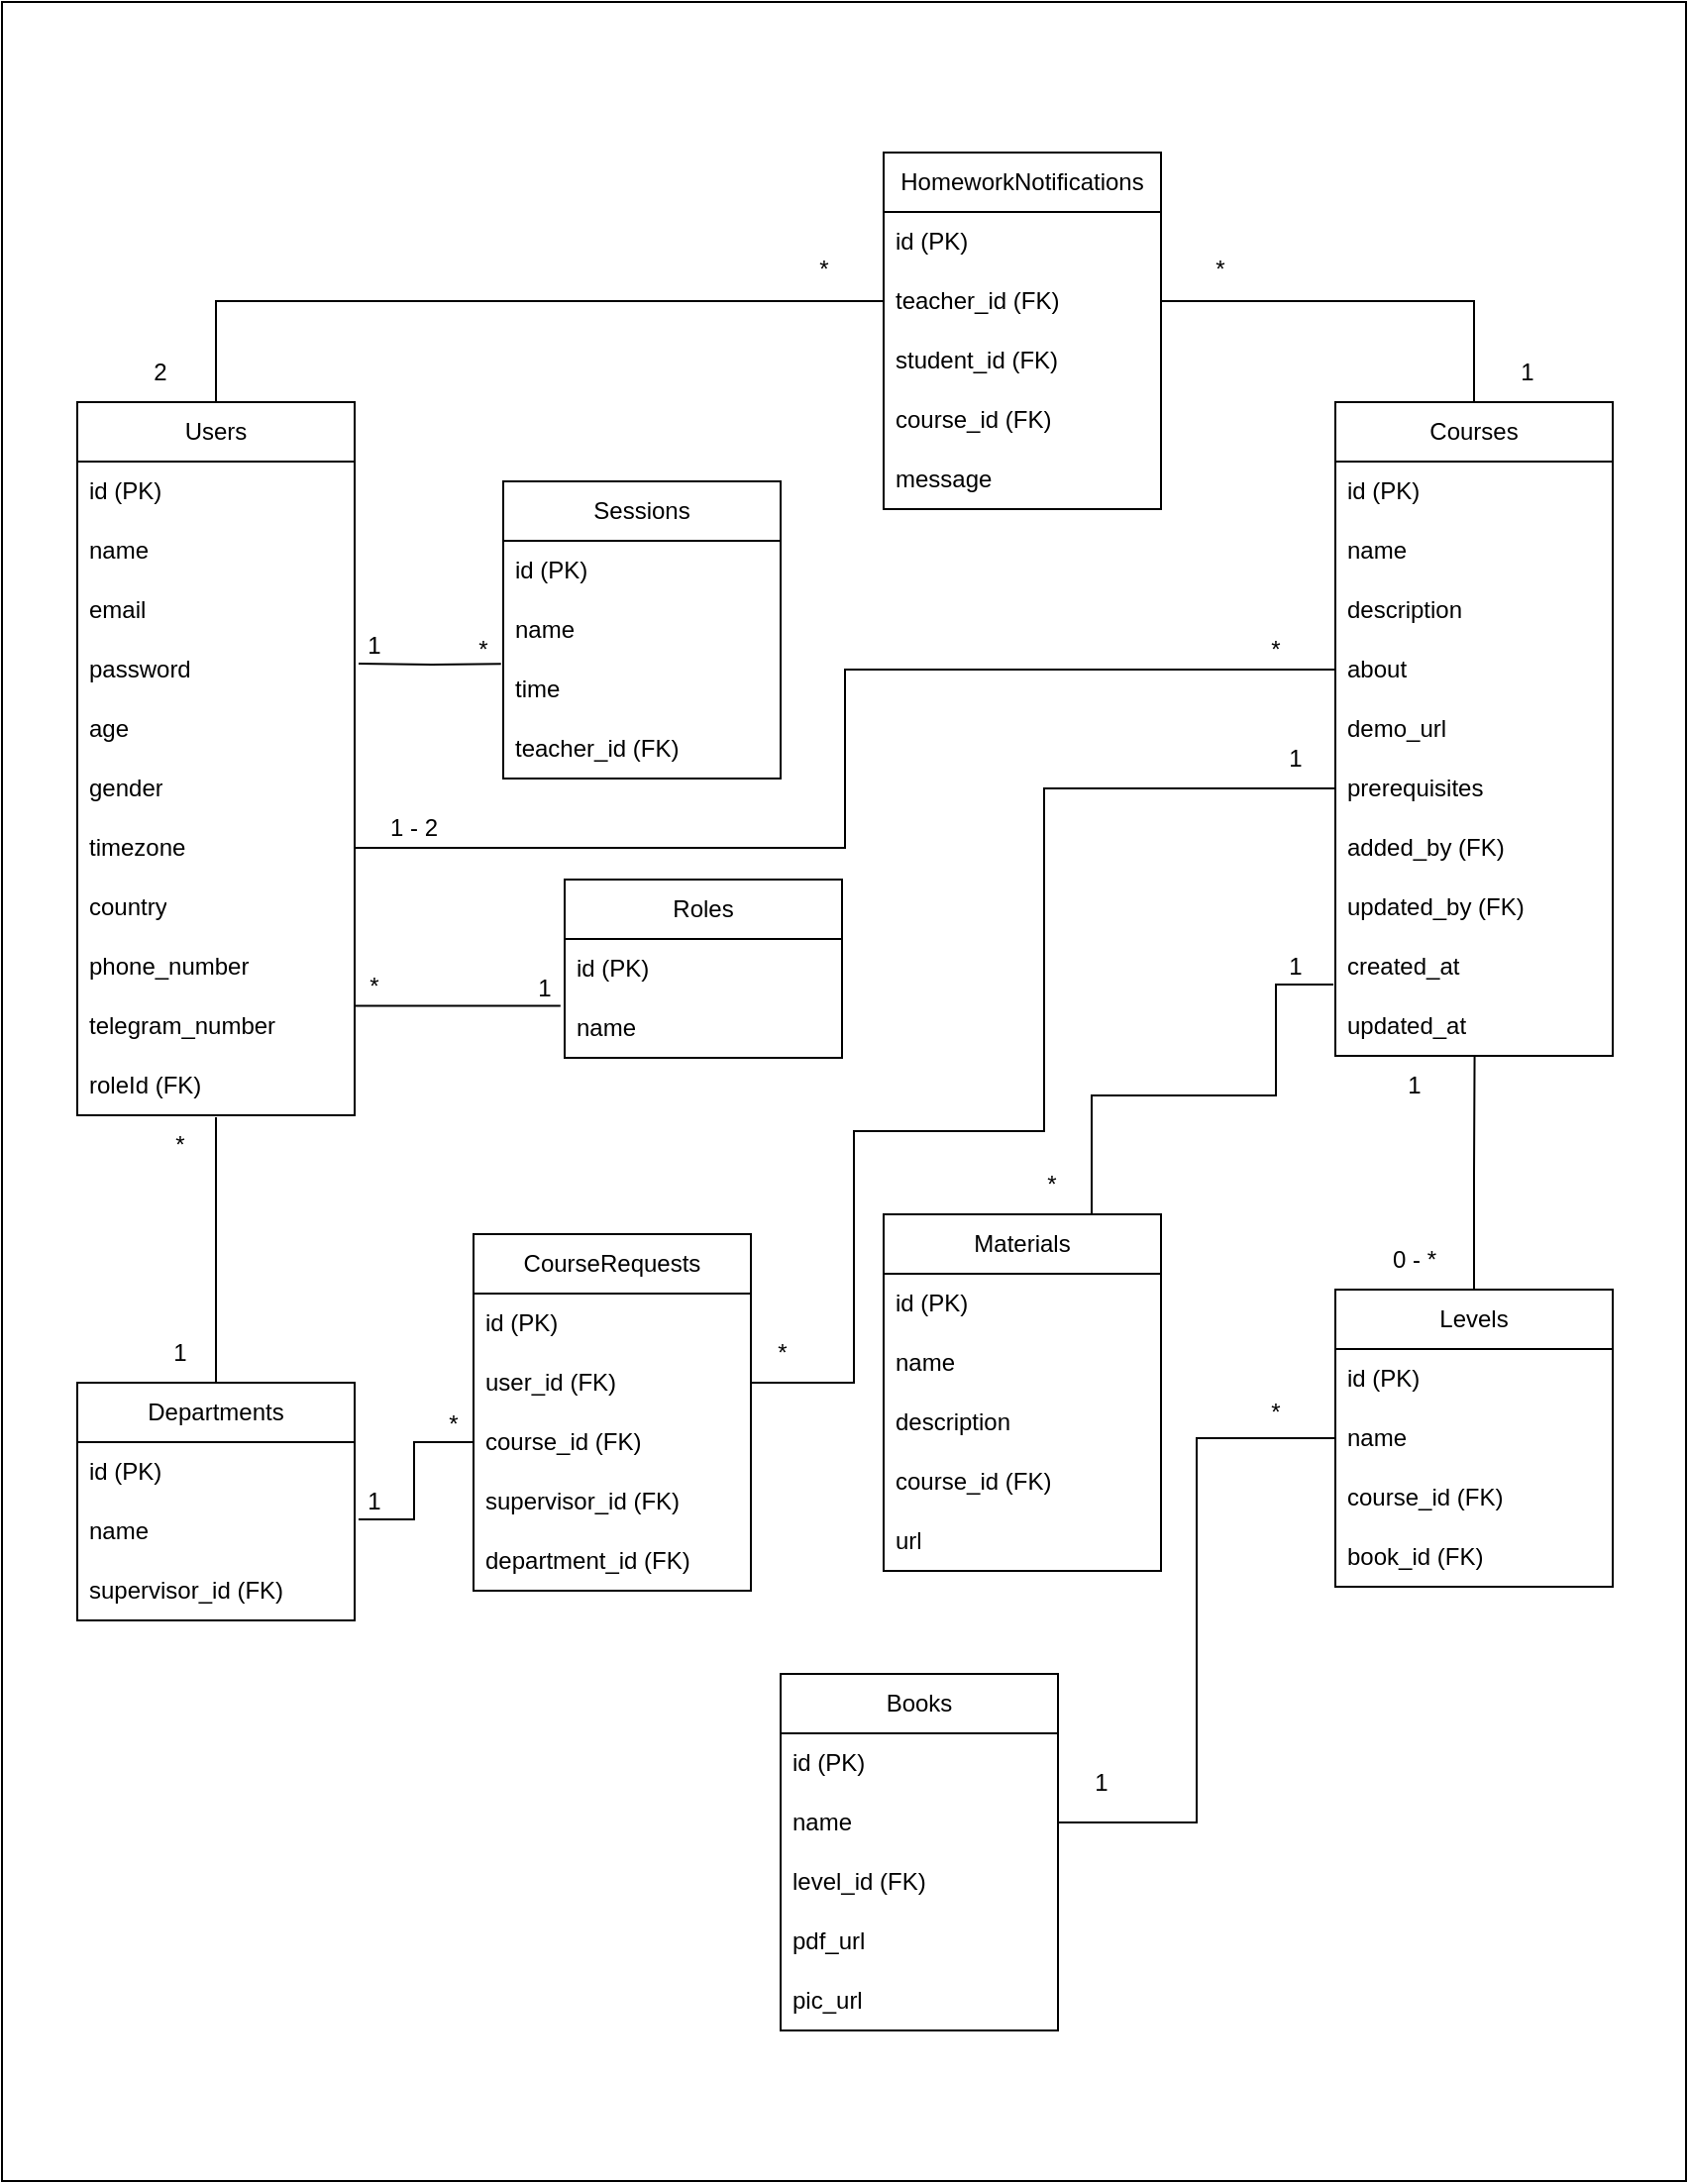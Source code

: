 <mxfile version="26.0.4" pages="2">
  <diagram name="Entities" id="wzpwzz7P80Bj0UPcbZgl">
    <mxGraphModel dx="3585" dy="2210" grid="1" gridSize="10" guides="1" tooltips="1" connect="1" arrows="1" fold="1" page="1" pageScale="1" pageWidth="850" pageHeight="1100" math="0" shadow="0">
      <root>
        <mxCell id="0" />
        <mxCell id="1" parent="0" />
        <mxCell id="wvBEThpT9S7OOWl2AiFi-2" value="" style="rounded=0;whiteSpace=wrap;html=1;movable=0;resizable=0;rotatable=0;deletable=0;editable=0;locked=1;connectable=0;" parent="1" vertex="1">
          <mxGeometry width="850" height="1100" as="geometry" />
        </mxCell>
        <mxCell id="-TYI5EpY2BJb9eIcL_Qs-51" style="edgeStyle=orthogonalEdgeStyle;rounded=0;orthogonalLoop=1;jettySize=auto;html=1;entryX=0;entryY=0.5;entryDx=0;entryDy=0;exitX=1;exitY=0.5;exitDx=0;exitDy=0;endArrow=none;endFill=0;" edge="1" parent="1" source="mnpdlEdS9YgkTHyXqgW0-10" target="-TYI5EpY2BJb9eIcL_Qs-17">
          <mxGeometry relative="1" as="geometry" />
        </mxCell>
        <mxCell id="mnpdlEdS9YgkTHyXqgW0-1" value="Users" style="swimlane;fontStyle=0;childLayout=stackLayout;horizontal=1;startSize=30;horizontalStack=0;resizeParent=1;resizeParentMax=0;resizeLast=0;collapsible=1;marginBottom=0;whiteSpace=wrap;html=1;" vertex="1" parent="1">
          <mxGeometry x="38" y="202" width="140" height="360" as="geometry">
            <mxRectangle x="30" y="40" width="70" height="30" as="alternateBounds" />
          </mxGeometry>
        </mxCell>
        <mxCell id="mnpdlEdS9YgkTHyXqgW0-2" value="id (PK)" style="text;strokeColor=none;fillColor=none;align=left;verticalAlign=middle;spacingLeft=4;spacingRight=4;overflow=hidden;points=[[0,0.5],[1,0.5]];portConstraint=eastwest;rotatable=0;whiteSpace=wrap;html=1;" vertex="1" parent="mnpdlEdS9YgkTHyXqgW0-1">
          <mxGeometry y="30" width="140" height="30" as="geometry" />
        </mxCell>
        <mxCell id="mnpdlEdS9YgkTHyXqgW0-3" value="name" style="text;strokeColor=none;fillColor=none;align=left;verticalAlign=middle;spacingLeft=4;spacingRight=4;overflow=hidden;points=[[0,0.5],[1,0.5]];portConstraint=eastwest;rotatable=0;whiteSpace=wrap;html=1;" vertex="1" parent="mnpdlEdS9YgkTHyXqgW0-1">
          <mxGeometry y="60" width="140" height="30" as="geometry" />
        </mxCell>
        <mxCell id="mnpdlEdS9YgkTHyXqgW0-6" value="email" style="text;strokeColor=none;fillColor=none;align=left;verticalAlign=middle;spacingLeft=4;spacingRight=4;overflow=hidden;points=[[0,0.5],[1,0.5]];portConstraint=eastwest;rotatable=0;whiteSpace=wrap;html=1;" vertex="1" parent="mnpdlEdS9YgkTHyXqgW0-1">
          <mxGeometry y="90" width="140" height="30" as="geometry" />
        </mxCell>
        <mxCell id="mnpdlEdS9YgkTHyXqgW0-4" value="password" style="text;strokeColor=none;fillColor=none;align=left;verticalAlign=middle;spacingLeft=4;spacingRight=4;overflow=hidden;points=[[0,0.5],[1,0.5]];portConstraint=eastwest;rotatable=0;whiteSpace=wrap;html=1;" vertex="1" parent="mnpdlEdS9YgkTHyXqgW0-1">
          <mxGeometry y="120" width="140" height="30" as="geometry" />
        </mxCell>
        <mxCell id="mnpdlEdS9YgkTHyXqgW0-7" value="age" style="text;strokeColor=none;fillColor=none;align=left;verticalAlign=middle;spacingLeft=4;spacingRight=4;overflow=hidden;points=[[0,0.5],[1,0.5]];portConstraint=eastwest;rotatable=0;whiteSpace=wrap;html=1;" vertex="1" parent="mnpdlEdS9YgkTHyXqgW0-1">
          <mxGeometry y="150" width="140" height="30" as="geometry" />
        </mxCell>
        <mxCell id="mnpdlEdS9YgkTHyXqgW0-8" value="gender" style="text;strokeColor=none;fillColor=none;align=left;verticalAlign=middle;spacingLeft=4;spacingRight=4;overflow=hidden;points=[[0,0.5],[1,0.5]];portConstraint=eastwest;rotatable=0;whiteSpace=wrap;html=1;" vertex="1" parent="mnpdlEdS9YgkTHyXqgW0-1">
          <mxGeometry y="180" width="140" height="30" as="geometry" />
        </mxCell>
        <mxCell id="mnpdlEdS9YgkTHyXqgW0-10" value="timezone" style="text;strokeColor=none;fillColor=none;align=left;verticalAlign=middle;spacingLeft=4;spacingRight=4;overflow=hidden;points=[[0,0.5],[1,0.5]];portConstraint=eastwest;rotatable=0;whiteSpace=wrap;html=1;" vertex="1" parent="mnpdlEdS9YgkTHyXqgW0-1">
          <mxGeometry y="210" width="140" height="30" as="geometry" />
        </mxCell>
        <mxCell id="mnpdlEdS9YgkTHyXqgW0-9" value="country" style="text;strokeColor=none;fillColor=none;align=left;verticalAlign=middle;spacingLeft=4;spacingRight=4;overflow=hidden;points=[[0,0.5],[1,0.5]];portConstraint=eastwest;rotatable=0;whiteSpace=wrap;html=1;" vertex="1" parent="mnpdlEdS9YgkTHyXqgW0-1">
          <mxGeometry y="240" width="140" height="30" as="geometry" />
        </mxCell>
        <mxCell id="mnpdlEdS9YgkTHyXqgW0-18" value="phone_number" style="text;strokeColor=none;fillColor=none;align=left;verticalAlign=middle;spacingLeft=4;spacingRight=4;overflow=hidden;points=[[0,0.5],[1,0.5]];portConstraint=eastwest;rotatable=0;whiteSpace=wrap;html=1;" vertex="1" parent="mnpdlEdS9YgkTHyXqgW0-1">
          <mxGeometry y="270" width="140" height="30" as="geometry" />
        </mxCell>
        <mxCell id="khxZPwTVjfgCLgpqMNT_-7" value="telegram_number" style="text;strokeColor=none;fillColor=none;align=left;verticalAlign=middle;spacingLeft=4;spacingRight=4;overflow=hidden;points=[[0,0.5],[1,0.5]];portConstraint=eastwest;rotatable=0;whiteSpace=wrap;html=1;" vertex="1" parent="mnpdlEdS9YgkTHyXqgW0-1">
          <mxGeometry y="300" width="140" height="30" as="geometry" />
        </mxCell>
        <mxCell id="mnpdlEdS9YgkTHyXqgW0-21" value="roleId (FK)" style="text;strokeColor=none;fillColor=none;align=left;verticalAlign=middle;spacingLeft=4;spacingRight=4;overflow=hidden;points=[[0,0.5],[1,0.5]];portConstraint=eastwest;rotatable=0;whiteSpace=wrap;html=1;" vertex="1" parent="mnpdlEdS9YgkTHyXqgW0-1">
          <mxGeometry y="330" width="140" height="30" as="geometry" />
        </mxCell>
        <mxCell id="mnpdlEdS9YgkTHyXqgW0-22" value="Roles" style="swimlane;fontStyle=0;childLayout=stackLayout;horizontal=1;startSize=30;horizontalStack=0;resizeParent=1;resizeParentMax=0;resizeLast=0;collapsible=1;marginBottom=0;whiteSpace=wrap;html=1;" vertex="1" parent="1">
          <mxGeometry x="284" y="443" width="140" height="90" as="geometry">
            <mxRectangle x="220" y="180" width="110" height="30" as="alternateBounds" />
          </mxGeometry>
        </mxCell>
        <mxCell id="mnpdlEdS9YgkTHyXqgW0-23" value="id (PK)" style="text;strokeColor=none;fillColor=none;align=left;verticalAlign=middle;spacingLeft=4;spacingRight=4;overflow=hidden;points=[[0,0.5],[1,0.5]];portConstraint=eastwest;rotatable=0;whiteSpace=wrap;html=1;" vertex="1" parent="mnpdlEdS9YgkTHyXqgW0-22">
          <mxGeometry y="30" width="140" height="30" as="geometry" />
        </mxCell>
        <mxCell id="mnpdlEdS9YgkTHyXqgW0-27" value="name" style="text;strokeColor=none;fillColor=none;align=left;verticalAlign=middle;spacingLeft=4;spacingRight=4;overflow=hidden;points=[[0,0.5],[1,0.5]];portConstraint=eastwest;rotatable=0;whiteSpace=wrap;html=1;" vertex="1" parent="mnpdlEdS9YgkTHyXqgW0-22">
          <mxGeometry y="60" width="140" height="30" as="geometry" />
        </mxCell>
        <mxCell id="mnpdlEdS9YgkTHyXqgW0-36" style="edgeStyle=orthogonalEdgeStyle;rounded=0;orthogonalLoop=1;jettySize=auto;html=1;entryX=-0.008;entryY=0.072;entryDx=0;entryDy=0;entryPerimeter=0;endArrow=none;endFill=0;" edge="1" parent="1" target="-TYI5EpY2BJb9eIcL_Qs-60">
          <mxGeometry relative="1" as="geometry">
            <mxPoint x="180" y="334" as="sourcePoint" />
            <mxPoint x="227.44" y="345.39" as="targetPoint" />
          </mxGeometry>
        </mxCell>
        <mxCell id="khxZPwTVjfgCLgpqMNT_-2" style="edgeStyle=orthogonalEdgeStyle;rounded=0;orthogonalLoop=1;jettySize=auto;html=1;entryX=-0.015;entryY=0.126;entryDx=0;entryDy=0;exitX=1;exitY=0.5;exitDx=0;exitDy=0;entryPerimeter=0;endArrow=none;endFill=0;" edge="1" parent="1" source="mnpdlEdS9YgkTHyXqgW0-21" target="mnpdlEdS9YgkTHyXqgW0-27">
          <mxGeometry relative="1" as="geometry">
            <mxPoint x="457.7" y="381.29" as="targetPoint" />
            <Array as="points">
              <mxPoint x="178" y="506" />
            </Array>
          </mxGeometry>
        </mxCell>
        <mxCell id="khxZPwTVjfgCLgpqMNT_-4" value="*" style="text;html=1;align=center;verticalAlign=middle;whiteSpace=wrap;rounded=0;" vertex="1" parent="1">
          <mxGeometry x="178" y="482" width="20" height="30" as="geometry" />
        </mxCell>
        <mxCell id="khxZPwTVjfgCLgpqMNT_-6" value="1" style="text;html=1;align=center;verticalAlign=middle;whiteSpace=wrap;rounded=0;" vertex="1" parent="1">
          <mxGeometry x="264" y="483" width="20" height="30" as="geometry" />
        </mxCell>
        <mxCell id="-TYI5EpY2BJb9eIcL_Qs-1" value="Books" style="swimlane;fontStyle=0;childLayout=stackLayout;horizontal=1;startSize=30;horizontalStack=0;resizeParent=1;resizeParentMax=0;resizeLast=0;collapsible=1;marginBottom=0;whiteSpace=wrap;html=1;" vertex="1" parent="1">
          <mxGeometry x="393" y="844" width="140" height="180" as="geometry">
            <mxRectangle x="30" y="40" width="70" height="30" as="alternateBounds" />
          </mxGeometry>
        </mxCell>
        <mxCell id="-TYI5EpY2BJb9eIcL_Qs-2" value="id (PK)" style="text;strokeColor=none;fillColor=none;align=left;verticalAlign=middle;spacingLeft=4;spacingRight=4;overflow=hidden;points=[[0,0.5],[1,0.5]];portConstraint=eastwest;rotatable=0;whiteSpace=wrap;html=1;" vertex="1" parent="-TYI5EpY2BJb9eIcL_Qs-1">
          <mxGeometry y="30" width="140" height="30" as="geometry" />
        </mxCell>
        <mxCell id="-TYI5EpY2BJb9eIcL_Qs-3" value="name" style="text;strokeColor=none;fillColor=none;align=left;verticalAlign=middle;spacingLeft=4;spacingRight=4;overflow=hidden;points=[[0,0.5],[1,0.5]];portConstraint=eastwest;rotatable=0;whiteSpace=wrap;html=1;" vertex="1" parent="-TYI5EpY2BJb9eIcL_Qs-1">
          <mxGeometry y="60" width="140" height="30" as="geometry" />
        </mxCell>
        <mxCell id="-TYI5EpY2BJb9eIcL_Qs-4" value="level_id (FK)" style="text;strokeColor=none;fillColor=none;align=left;verticalAlign=middle;spacingLeft=4;spacingRight=4;overflow=hidden;points=[[0,0.5],[1,0.5]];portConstraint=eastwest;rotatable=0;whiteSpace=wrap;html=1;" vertex="1" parent="-TYI5EpY2BJb9eIcL_Qs-1">
          <mxGeometry y="90" width="140" height="30" as="geometry" />
        </mxCell>
        <mxCell id="-TYI5EpY2BJb9eIcL_Qs-5" value="pdf_url" style="text;strokeColor=none;fillColor=none;align=left;verticalAlign=middle;spacingLeft=4;spacingRight=4;overflow=hidden;points=[[0,0.5],[1,0.5]];portConstraint=eastwest;rotatable=0;whiteSpace=wrap;html=1;" vertex="1" parent="-TYI5EpY2BJb9eIcL_Qs-1">
          <mxGeometry y="120" width="140" height="30" as="geometry" />
        </mxCell>
        <mxCell id="-TYI5EpY2BJb9eIcL_Qs-6" value="pic_url" style="text;strokeColor=none;fillColor=none;align=left;verticalAlign=middle;spacingLeft=4;spacingRight=4;overflow=hidden;points=[[0,0.5],[1,0.5]];portConstraint=eastwest;rotatable=0;whiteSpace=wrap;html=1;" vertex="1" parent="-TYI5EpY2BJb9eIcL_Qs-1">
          <mxGeometry y="150" width="140" height="30" as="geometry" />
        </mxCell>
        <mxCell id="-TYI5EpY2BJb9eIcL_Qs-13" value="Courses" style="swimlane;fontStyle=0;childLayout=stackLayout;horizontal=1;startSize=30;horizontalStack=0;resizeParent=1;resizeParentMax=0;resizeLast=0;collapsible=1;marginBottom=0;whiteSpace=wrap;html=1;" vertex="1" parent="1">
          <mxGeometry x="673" y="202" width="140" height="330" as="geometry">
            <mxRectangle x="30" y="40" width="70" height="30" as="alternateBounds" />
          </mxGeometry>
        </mxCell>
        <mxCell id="-TYI5EpY2BJb9eIcL_Qs-14" value="id (PK)" style="text;strokeColor=none;fillColor=none;align=left;verticalAlign=middle;spacingLeft=4;spacingRight=4;overflow=hidden;points=[[0,0.5],[1,0.5]];portConstraint=eastwest;rotatable=0;whiteSpace=wrap;html=1;" vertex="1" parent="-TYI5EpY2BJb9eIcL_Qs-13">
          <mxGeometry y="30" width="140" height="30" as="geometry" />
        </mxCell>
        <mxCell id="-TYI5EpY2BJb9eIcL_Qs-15" value="name" style="text;strokeColor=none;fillColor=none;align=left;verticalAlign=middle;spacingLeft=4;spacingRight=4;overflow=hidden;points=[[0,0.5],[1,0.5]];portConstraint=eastwest;rotatable=0;whiteSpace=wrap;html=1;" vertex="1" parent="-TYI5EpY2BJb9eIcL_Qs-13">
          <mxGeometry y="60" width="140" height="30" as="geometry" />
        </mxCell>
        <mxCell id="-TYI5EpY2BJb9eIcL_Qs-16" value="description" style="text;strokeColor=none;fillColor=none;align=left;verticalAlign=middle;spacingLeft=4;spacingRight=4;overflow=hidden;points=[[0,0.5],[1,0.5]];portConstraint=eastwest;rotatable=0;whiteSpace=wrap;html=1;" vertex="1" parent="-TYI5EpY2BJb9eIcL_Qs-13">
          <mxGeometry y="90" width="140" height="30" as="geometry" />
        </mxCell>
        <mxCell id="-TYI5EpY2BJb9eIcL_Qs-17" value="about" style="text;strokeColor=none;fillColor=none;align=left;verticalAlign=middle;spacingLeft=4;spacingRight=4;overflow=hidden;points=[[0,0.5],[1,0.5]];portConstraint=eastwest;rotatable=0;whiteSpace=wrap;html=1;" vertex="1" parent="-TYI5EpY2BJb9eIcL_Qs-13">
          <mxGeometry y="120" width="140" height="30" as="geometry" />
        </mxCell>
        <mxCell id="-TYI5EpY2BJb9eIcL_Qs-18" value="demo_url" style="text;strokeColor=none;fillColor=none;align=left;verticalAlign=middle;spacingLeft=4;spacingRight=4;overflow=hidden;points=[[0,0.5],[1,0.5]];portConstraint=eastwest;rotatable=0;whiteSpace=wrap;html=1;" vertex="1" parent="-TYI5EpY2BJb9eIcL_Qs-13">
          <mxGeometry y="150" width="140" height="30" as="geometry" />
        </mxCell>
        <mxCell id="-TYI5EpY2BJb9eIcL_Qs-20" value="prerequisites" style="text;strokeColor=none;fillColor=none;align=left;verticalAlign=middle;spacingLeft=4;spacingRight=4;overflow=hidden;points=[[0,0.5],[1,0.5]];portConstraint=eastwest;rotatable=0;whiteSpace=wrap;html=1;" vertex="1" parent="-TYI5EpY2BJb9eIcL_Qs-13">
          <mxGeometry y="180" width="140" height="30" as="geometry" />
        </mxCell>
        <mxCell id="-TYI5EpY2BJb9eIcL_Qs-19" value="added_by (FK)" style="text;strokeColor=none;fillColor=none;align=left;verticalAlign=middle;spacingLeft=4;spacingRight=4;overflow=hidden;points=[[0,0.5],[1,0.5]];portConstraint=eastwest;rotatable=0;whiteSpace=wrap;html=1;" vertex="1" parent="-TYI5EpY2BJb9eIcL_Qs-13">
          <mxGeometry y="210" width="140" height="30" as="geometry" />
        </mxCell>
        <mxCell id="-TYI5EpY2BJb9eIcL_Qs-21" value="updated_by (FK)" style="text;strokeColor=none;fillColor=none;align=left;verticalAlign=middle;spacingLeft=4;spacingRight=4;overflow=hidden;points=[[0,0.5],[1,0.5]];portConstraint=eastwest;rotatable=0;whiteSpace=wrap;html=1;" vertex="1" parent="-TYI5EpY2BJb9eIcL_Qs-13">
          <mxGeometry y="240" width="140" height="30" as="geometry" />
        </mxCell>
        <mxCell id="-TYI5EpY2BJb9eIcL_Qs-23" value="created_at" style="text;strokeColor=none;fillColor=none;align=left;verticalAlign=middle;spacingLeft=4;spacingRight=4;overflow=hidden;points=[[0,0.5],[1,0.5]];portConstraint=eastwest;rotatable=0;whiteSpace=wrap;html=1;" vertex="1" parent="-TYI5EpY2BJb9eIcL_Qs-13">
          <mxGeometry y="270" width="140" height="30" as="geometry" />
        </mxCell>
        <mxCell id="-TYI5EpY2BJb9eIcL_Qs-24" value="updated_at" style="text;strokeColor=none;fillColor=none;align=left;verticalAlign=middle;spacingLeft=4;spacingRight=4;overflow=hidden;points=[[0,0.5],[1,0.5]];portConstraint=eastwest;rotatable=0;whiteSpace=wrap;html=1;" vertex="1" parent="-TYI5EpY2BJb9eIcL_Qs-13">
          <mxGeometry y="300" width="140" height="30" as="geometry" />
        </mxCell>
        <mxCell id="-TYI5EpY2BJb9eIcL_Qs-25" value="Levels" style="swimlane;fontStyle=0;childLayout=stackLayout;horizontal=1;startSize=30;horizontalStack=0;resizeParent=1;resizeParentMax=0;resizeLast=0;collapsible=1;marginBottom=0;whiteSpace=wrap;html=1;" vertex="1" parent="1">
          <mxGeometry x="673" y="650" width="140" height="150" as="geometry">
            <mxRectangle x="30" y="40" width="70" height="30" as="alternateBounds" />
          </mxGeometry>
        </mxCell>
        <mxCell id="-TYI5EpY2BJb9eIcL_Qs-26" value="id (PK)" style="text;strokeColor=none;fillColor=none;align=left;verticalAlign=middle;spacingLeft=4;spacingRight=4;overflow=hidden;points=[[0,0.5],[1,0.5]];portConstraint=eastwest;rotatable=0;whiteSpace=wrap;html=1;" vertex="1" parent="-TYI5EpY2BJb9eIcL_Qs-25">
          <mxGeometry y="30" width="140" height="30" as="geometry" />
        </mxCell>
        <mxCell id="-TYI5EpY2BJb9eIcL_Qs-27" value="name" style="text;strokeColor=none;fillColor=none;align=left;verticalAlign=middle;spacingLeft=4;spacingRight=4;overflow=hidden;points=[[0,0.5],[1,0.5]];portConstraint=eastwest;rotatable=0;whiteSpace=wrap;html=1;" vertex="1" parent="-TYI5EpY2BJb9eIcL_Qs-25">
          <mxGeometry y="60" width="140" height="30" as="geometry" />
        </mxCell>
        <mxCell id="-TYI5EpY2BJb9eIcL_Qs-28" value="course_id (FK)" style="text;strokeColor=none;fillColor=none;align=left;verticalAlign=middle;spacingLeft=4;spacingRight=4;overflow=hidden;points=[[0,0.5],[1,0.5]];portConstraint=eastwest;rotatable=0;whiteSpace=wrap;html=1;" vertex="1" parent="-TYI5EpY2BJb9eIcL_Qs-25">
          <mxGeometry y="90" width="140" height="30" as="geometry" />
        </mxCell>
        <mxCell id="-TYI5EpY2BJb9eIcL_Qs-29" value="book_id (FK)" style="text;strokeColor=none;fillColor=none;align=left;verticalAlign=middle;spacingLeft=4;spacingRight=4;overflow=hidden;points=[[0,0.5],[1,0.5]];portConstraint=eastwest;rotatable=0;whiteSpace=wrap;html=1;" vertex="1" parent="-TYI5EpY2BJb9eIcL_Qs-25">
          <mxGeometry y="120" width="140" height="30" as="geometry" />
        </mxCell>
        <mxCell id="-TYI5EpY2BJb9eIcL_Qs-36" value="Materials " style="swimlane;fontStyle=0;childLayout=stackLayout;horizontal=1;startSize=30;horizontalStack=0;resizeParent=1;resizeParentMax=0;resizeLast=0;collapsible=1;marginBottom=0;whiteSpace=wrap;html=1;" vertex="1" parent="1">
          <mxGeometry x="445" y="612" width="140" height="180" as="geometry">
            <mxRectangle x="30" y="40" width="70" height="30" as="alternateBounds" />
          </mxGeometry>
        </mxCell>
        <mxCell id="-TYI5EpY2BJb9eIcL_Qs-37" value="id (PK)" style="text;strokeColor=none;fillColor=none;align=left;verticalAlign=middle;spacingLeft=4;spacingRight=4;overflow=hidden;points=[[0,0.5],[1,0.5]];portConstraint=eastwest;rotatable=0;whiteSpace=wrap;html=1;" vertex="1" parent="-TYI5EpY2BJb9eIcL_Qs-36">
          <mxGeometry y="30" width="140" height="30" as="geometry" />
        </mxCell>
        <mxCell id="-TYI5EpY2BJb9eIcL_Qs-38" value="name" style="text;strokeColor=none;fillColor=none;align=left;verticalAlign=middle;spacingLeft=4;spacingRight=4;overflow=hidden;points=[[0,0.5],[1,0.5]];portConstraint=eastwest;rotatable=0;whiteSpace=wrap;html=1;" vertex="1" parent="-TYI5EpY2BJb9eIcL_Qs-36">
          <mxGeometry y="60" width="140" height="30" as="geometry" />
        </mxCell>
        <mxCell id="-TYI5EpY2BJb9eIcL_Qs-41" value="description" style="text;strokeColor=none;fillColor=none;align=left;verticalAlign=middle;spacingLeft=4;spacingRight=4;overflow=hidden;points=[[0,0.5],[1,0.5]];portConstraint=eastwest;rotatable=0;whiteSpace=wrap;html=1;" vertex="1" parent="-TYI5EpY2BJb9eIcL_Qs-36">
          <mxGeometry y="90" width="140" height="30" as="geometry" />
        </mxCell>
        <mxCell id="-TYI5EpY2BJb9eIcL_Qs-39" value="course_id (FK)" style="text;strokeColor=none;fillColor=none;align=left;verticalAlign=middle;spacingLeft=4;spacingRight=4;overflow=hidden;points=[[0,0.5],[1,0.5]];portConstraint=eastwest;rotatable=0;whiteSpace=wrap;html=1;" vertex="1" parent="-TYI5EpY2BJb9eIcL_Qs-36">
          <mxGeometry y="120" width="140" height="30" as="geometry" />
        </mxCell>
        <mxCell id="-TYI5EpY2BJb9eIcL_Qs-40" value="url" style="text;strokeColor=none;fillColor=none;align=left;verticalAlign=middle;spacingLeft=4;spacingRight=4;overflow=hidden;points=[[0,0.5],[1,0.5]];portConstraint=eastwest;rotatable=0;whiteSpace=wrap;html=1;" vertex="1" parent="-TYI5EpY2BJb9eIcL_Qs-36">
          <mxGeometry y="150" width="140" height="30" as="geometry" />
        </mxCell>
        <mxCell id="-TYI5EpY2BJb9eIcL_Qs-42" value="Departments " style="swimlane;fontStyle=0;childLayout=stackLayout;horizontal=1;startSize=30;horizontalStack=0;resizeParent=1;resizeParentMax=0;resizeLast=0;collapsible=1;marginBottom=0;whiteSpace=wrap;html=1;" vertex="1" parent="1">
          <mxGeometry x="38" y="697" width="140" height="120" as="geometry">
            <mxRectangle x="30" y="40" width="70" height="30" as="alternateBounds" />
          </mxGeometry>
        </mxCell>
        <mxCell id="-TYI5EpY2BJb9eIcL_Qs-43" value="id (PK)" style="text;strokeColor=none;fillColor=none;align=left;verticalAlign=middle;spacingLeft=4;spacingRight=4;overflow=hidden;points=[[0,0.5],[1,0.5]];portConstraint=eastwest;rotatable=0;whiteSpace=wrap;html=1;" vertex="1" parent="-TYI5EpY2BJb9eIcL_Qs-42">
          <mxGeometry y="30" width="140" height="30" as="geometry" />
        </mxCell>
        <mxCell id="-TYI5EpY2BJb9eIcL_Qs-44" value="name" style="text;strokeColor=none;fillColor=none;align=left;verticalAlign=middle;spacingLeft=4;spacingRight=4;overflow=hidden;points=[[0,0.5],[1,0.5]];portConstraint=eastwest;rotatable=0;whiteSpace=wrap;html=1;" vertex="1" parent="-TYI5EpY2BJb9eIcL_Qs-42">
          <mxGeometry y="60" width="140" height="30" as="geometry" />
        </mxCell>
        <mxCell id="-TYI5EpY2BJb9eIcL_Qs-45" value="supervisor_id (FK)" style="text;strokeColor=none;fillColor=none;align=left;verticalAlign=middle;spacingLeft=4;spacingRight=4;overflow=hidden;points=[[0,0.5],[1,0.5]];portConstraint=eastwest;rotatable=0;whiteSpace=wrap;html=1;" vertex="1" parent="-TYI5EpY2BJb9eIcL_Qs-42">
          <mxGeometry y="90" width="140" height="30" as="geometry" />
        </mxCell>
        <mxCell id="-TYI5EpY2BJb9eIcL_Qs-47" value="CourseRequests  " style="swimlane;fontStyle=0;childLayout=stackLayout;horizontal=1;startSize=30;horizontalStack=0;resizeParent=1;resizeParentMax=0;resizeLast=0;collapsible=1;marginBottom=0;whiteSpace=wrap;html=1;" vertex="1" parent="1">
          <mxGeometry x="238" y="622" width="140" height="180" as="geometry">
            <mxRectangle x="30" y="40" width="70" height="30" as="alternateBounds" />
          </mxGeometry>
        </mxCell>
        <mxCell id="-TYI5EpY2BJb9eIcL_Qs-48" value="id (PK)" style="text;strokeColor=none;fillColor=none;align=left;verticalAlign=middle;spacingLeft=4;spacingRight=4;overflow=hidden;points=[[0,0.5],[1,0.5]];portConstraint=eastwest;rotatable=0;whiteSpace=wrap;html=1;" vertex="1" parent="-TYI5EpY2BJb9eIcL_Qs-47">
          <mxGeometry y="30" width="140" height="30" as="geometry" />
        </mxCell>
        <mxCell id="-TYI5EpY2BJb9eIcL_Qs-49" value="user_id (FK)" style="text;strokeColor=none;fillColor=none;align=left;verticalAlign=middle;spacingLeft=4;spacingRight=4;overflow=hidden;points=[[0,0.5],[1,0.5]];portConstraint=eastwest;rotatable=0;whiteSpace=wrap;html=1;" vertex="1" parent="-TYI5EpY2BJb9eIcL_Qs-47">
          <mxGeometry y="60" width="140" height="30" as="geometry" />
        </mxCell>
        <mxCell id="-TYI5EpY2BJb9eIcL_Qs-52" value="course_id (FK)" style="text;strokeColor=none;fillColor=none;align=left;verticalAlign=middle;spacingLeft=4;spacingRight=4;overflow=hidden;points=[[0,0.5],[1,0.5]];portConstraint=eastwest;rotatable=0;whiteSpace=wrap;html=1;" vertex="1" parent="-TYI5EpY2BJb9eIcL_Qs-47">
          <mxGeometry y="90" width="140" height="30" as="geometry" />
        </mxCell>
        <mxCell id="-TYI5EpY2BJb9eIcL_Qs-54" value="supervisor_id (FK)" style="text;strokeColor=none;fillColor=none;align=left;verticalAlign=middle;spacingLeft=4;spacingRight=4;overflow=hidden;points=[[0,0.5],[1,0.5]];portConstraint=eastwest;rotatable=0;whiteSpace=wrap;html=1;" vertex="1" parent="-TYI5EpY2BJb9eIcL_Qs-47">
          <mxGeometry y="120" width="140" height="30" as="geometry" />
        </mxCell>
        <mxCell id="-TYI5EpY2BJb9eIcL_Qs-55" value="department_id (FK)" style="text;strokeColor=none;fillColor=none;align=left;verticalAlign=middle;spacingLeft=4;spacingRight=4;overflow=hidden;points=[[0,0.5],[1,0.5]];portConstraint=eastwest;rotatable=0;whiteSpace=wrap;html=1;" vertex="1" parent="-TYI5EpY2BJb9eIcL_Qs-47">
          <mxGeometry y="150" width="140" height="30" as="geometry" />
        </mxCell>
        <mxCell id="-TYI5EpY2BJb9eIcL_Qs-57" value="Sessions  " style="swimlane;fontStyle=0;childLayout=stackLayout;horizontal=1;startSize=30;horizontalStack=0;resizeParent=1;resizeParentMax=0;resizeLast=0;collapsible=1;marginBottom=0;whiteSpace=wrap;html=1;" vertex="1" parent="1">
          <mxGeometry x="253" y="242" width="140" height="150" as="geometry">
            <mxRectangle x="30" y="40" width="70" height="30" as="alternateBounds" />
          </mxGeometry>
        </mxCell>
        <mxCell id="-TYI5EpY2BJb9eIcL_Qs-58" value="id (PK)" style="text;strokeColor=none;fillColor=none;align=left;verticalAlign=middle;spacingLeft=4;spacingRight=4;overflow=hidden;points=[[0,0.5],[1,0.5]];portConstraint=eastwest;rotatable=0;whiteSpace=wrap;html=1;" vertex="1" parent="-TYI5EpY2BJb9eIcL_Qs-57">
          <mxGeometry y="30" width="140" height="30" as="geometry" />
        </mxCell>
        <mxCell id="-TYI5EpY2BJb9eIcL_Qs-59" value="name" style="text;strokeColor=none;fillColor=none;align=left;verticalAlign=middle;spacingLeft=4;spacingRight=4;overflow=hidden;points=[[0,0.5],[1,0.5]];portConstraint=eastwest;rotatable=0;whiteSpace=wrap;html=1;" vertex="1" parent="-TYI5EpY2BJb9eIcL_Qs-57">
          <mxGeometry y="60" width="140" height="30" as="geometry" />
        </mxCell>
        <mxCell id="-TYI5EpY2BJb9eIcL_Qs-60" value="time" style="text;strokeColor=none;fillColor=none;align=left;verticalAlign=middle;spacingLeft=4;spacingRight=4;overflow=hidden;points=[[0,0.5],[1,0.5]];portConstraint=eastwest;rotatable=0;whiteSpace=wrap;html=1;" vertex="1" parent="-TYI5EpY2BJb9eIcL_Qs-57">
          <mxGeometry y="90" width="140" height="30" as="geometry" />
        </mxCell>
        <mxCell id="-TYI5EpY2BJb9eIcL_Qs-64" value="teacher_id (FK)" style="text;strokeColor=none;fillColor=none;align=left;verticalAlign=middle;spacingLeft=4;spacingRight=4;overflow=hidden;points=[[0,0.5],[1,0.5]];portConstraint=eastwest;rotatable=0;whiteSpace=wrap;html=1;" vertex="1" parent="-TYI5EpY2BJb9eIcL_Qs-57">
          <mxGeometry y="120" width="140" height="30" as="geometry" />
        </mxCell>
        <mxCell id="-TYI5EpY2BJb9eIcL_Qs-66" value="HomeworkNotifications   " style="swimlane;fontStyle=0;childLayout=stackLayout;horizontal=1;startSize=30;horizontalStack=0;resizeParent=1;resizeParentMax=0;resizeLast=0;collapsible=1;marginBottom=0;whiteSpace=wrap;html=1;" vertex="1" parent="1">
          <mxGeometry x="445" y="76" width="140" height="180" as="geometry">
            <mxRectangle x="30" y="40" width="70" height="30" as="alternateBounds" />
          </mxGeometry>
        </mxCell>
        <mxCell id="-TYI5EpY2BJb9eIcL_Qs-67" value="id (PK)" style="text;strokeColor=none;fillColor=none;align=left;verticalAlign=middle;spacingLeft=4;spacingRight=4;overflow=hidden;points=[[0,0.5],[1,0.5]];portConstraint=eastwest;rotatable=0;whiteSpace=wrap;html=1;" vertex="1" parent="-TYI5EpY2BJb9eIcL_Qs-66">
          <mxGeometry y="30" width="140" height="30" as="geometry" />
        </mxCell>
        <mxCell id="-TYI5EpY2BJb9eIcL_Qs-68" value="teacher_id (FK)" style="text;strokeColor=none;fillColor=none;align=left;verticalAlign=middle;spacingLeft=4;spacingRight=4;overflow=hidden;points=[[0,0.5],[1,0.5]];portConstraint=eastwest;rotatable=0;whiteSpace=wrap;html=1;" vertex="1" parent="-TYI5EpY2BJb9eIcL_Qs-66">
          <mxGeometry y="60" width="140" height="30" as="geometry" />
        </mxCell>
        <mxCell id="-TYI5EpY2BJb9eIcL_Qs-69" value="student_id (FK)" style="text;strokeColor=none;fillColor=none;align=left;verticalAlign=middle;spacingLeft=4;spacingRight=4;overflow=hidden;points=[[0,0.5],[1,0.5]];portConstraint=eastwest;rotatable=0;whiteSpace=wrap;html=1;" vertex="1" parent="-TYI5EpY2BJb9eIcL_Qs-66">
          <mxGeometry y="90" width="140" height="30" as="geometry" />
        </mxCell>
        <mxCell id="-TYI5EpY2BJb9eIcL_Qs-70" value="course_id (FK)" style="text;strokeColor=none;fillColor=none;align=left;verticalAlign=middle;spacingLeft=4;spacingRight=4;overflow=hidden;points=[[0,0.5],[1,0.5]];portConstraint=eastwest;rotatable=0;whiteSpace=wrap;html=1;" vertex="1" parent="-TYI5EpY2BJb9eIcL_Qs-66">
          <mxGeometry y="120" width="140" height="30" as="geometry" />
        </mxCell>
        <mxCell id="-TYI5EpY2BJb9eIcL_Qs-71" value="message" style="text;strokeColor=none;fillColor=none;align=left;verticalAlign=middle;spacingLeft=4;spacingRight=4;overflow=hidden;points=[[0,0.5],[1,0.5]];portConstraint=eastwest;rotatable=0;whiteSpace=wrap;html=1;" vertex="1" parent="-TYI5EpY2BJb9eIcL_Qs-66">
          <mxGeometry y="150" width="140" height="30" as="geometry" />
        </mxCell>
        <mxCell id="-TYI5EpY2BJb9eIcL_Qs-72" value="1 - 2" style="text;html=1;align=center;verticalAlign=middle;whiteSpace=wrap;rounded=0;" vertex="1" parent="1">
          <mxGeometry x="178" y="402" width="60" height="30" as="geometry" />
        </mxCell>
        <mxCell id="-TYI5EpY2BJb9eIcL_Qs-73" value="*" style="text;html=1;align=center;verticalAlign=middle;whiteSpace=wrap;rounded=0;" vertex="1" parent="1">
          <mxGeometry x="613" y="312" width="60" height="30" as="geometry" />
        </mxCell>
        <mxCell id="-TYI5EpY2BJb9eIcL_Qs-75" style="edgeStyle=orthogonalEdgeStyle;rounded=0;orthogonalLoop=1;jettySize=auto;html=1;entryX=0.502;entryY=1.014;entryDx=0;entryDy=0;entryPerimeter=0;endArrow=none;endFill=0;" edge="1" parent="1" source="-TYI5EpY2BJb9eIcL_Qs-25" target="-TYI5EpY2BJb9eIcL_Qs-24">
          <mxGeometry relative="1" as="geometry" />
        </mxCell>
        <mxCell id="-TYI5EpY2BJb9eIcL_Qs-76" value="1" style="text;html=1;align=center;verticalAlign=middle;whiteSpace=wrap;rounded=0;" vertex="1" parent="1">
          <mxGeometry x="683" y="532" width="60" height="30" as="geometry" />
        </mxCell>
        <mxCell id="-TYI5EpY2BJb9eIcL_Qs-77" value="0 - *" style="text;html=1;align=center;verticalAlign=middle;whiteSpace=wrap;rounded=0;" vertex="1" parent="1">
          <mxGeometry x="683" y="620" width="60" height="30" as="geometry" />
        </mxCell>
        <mxCell id="-TYI5EpY2BJb9eIcL_Qs-78" style="edgeStyle=orthogonalEdgeStyle;rounded=0;orthogonalLoop=1;jettySize=auto;html=1;entryX=0;entryY=0.5;entryDx=0;entryDy=0;endArrow=none;endFill=0;" edge="1" parent="1" source="-TYI5EpY2BJb9eIcL_Qs-3" target="-TYI5EpY2BJb9eIcL_Qs-27">
          <mxGeometry relative="1" as="geometry" />
        </mxCell>
        <mxCell id="-TYI5EpY2BJb9eIcL_Qs-79" value="1" style="text;html=1;align=center;verticalAlign=middle;whiteSpace=wrap;rounded=0;" vertex="1" parent="1">
          <mxGeometry x="525" y="884" width="60" height="30" as="geometry" />
        </mxCell>
        <mxCell id="-TYI5EpY2BJb9eIcL_Qs-80" value="*" style="text;html=1;align=center;verticalAlign=middle;whiteSpace=wrap;rounded=0;" vertex="1" parent="1">
          <mxGeometry x="613" y="697" width="60" height="30" as="geometry" />
        </mxCell>
        <mxCell id="-TYI5EpY2BJb9eIcL_Qs-81" value="1" style="text;html=1;align=center;verticalAlign=middle;whiteSpace=wrap;rounded=0;" vertex="1" parent="1">
          <mxGeometry x="158" y="310" width="60" height="30" as="geometry" />
        </mxCell>
        <mxCell id="-TYI5EpY2BJb9eIcL_Qs-82" value="*" style="text;html=1;align=center;verticalAlign=middle;whiteSpace=wrap;rounded=0;" vertex="1" parent="1">
          <mxGeometry x="213" y="312" width="60" height="30" as="geometry" />
        </mxCell>
        <mxCell id="-TYI5EpY2BJb9eIcL_Qs-85" value="1" style="text;html=1;align=center;verticalAlign=middle;whiteSpace=wrap;rounded=0;" vertex="1" parent="1">
          <mxGeometry x="623" y="472" width="60" height="30" as="geometry" />
        </mxCell>
        <mxCell id="-TYI5EpY2BJb9eIcL_Qs-87" style="edgeStyle=orthogonalEdgeStyle;rounded=0;orthogonalLoop=1;jettySize=auto;html=1;entryX=-0.007;entryY=0.8;entryDx=0;entryDy=0;entryPerimeter=0;exitX=0.5;exitY=0;exitDx=0;exitDy=0;endArrow=none;endFill=0;" edge="1" parent="1" source="-TYI5EpY2BJb9eIcL_Qs-36" target="-TYI5EpY2BJb9eIcL_Qs-23">
          <mxGeometry relative="1" as="geometry">
            <Array as="points">
              <mxPoint x="550" y="612" />
              <mxPoint x="550" y="552" />
              <mxPoint x="643" y="552" />
              <mxPoint x="643" y="496" />
            </Array>
          </mxGeometry>
        </mxCell>
        <mxCell id="-TYI5EpY2BJb9eIcL_Qs-88" value="*" style="text;html=1;align=center;verticalAlign=middle;whiteSpace=wrap;rounded=0;" vertex="1" parent="1">
          <mxGeometry x="500" y="582" width="60" height="30" as="geometry" />
        </mxCell>
        <mxCell id="-TYI5EpY2BJb9eIcL_Qs-89" style="edgeStyle=orthogonalEdgeStyle;rounded=0;orthogonalLoop=1;jettySize=auto;html=1;entryX=0.5;entryY=1.033;entryDx=0;entryDy=0;entryPerimeter=0;endArrow=none;endFill=0;" edge="1" parent="1" source="-TYI5EpY2BJb9eIcL_Qs-42" target="mnpdlEdS9YgkTHyXqgW0-21">
          <mxGeometry relative="1" as="geometry" />
        </mxCell>
        <mxCell id="-TYI5EpY2BJb9eIcL_Qs-90" style="edgeStyle=orthogonalEdgeStyle;rounded=0;orthogonalLoop=1;jettySize=auto;html=1;entryX=1.014;entryY=0.3;entryDx=0;entryDy=0;entryPerimeter=0;endArrow=none;endFill=0;" edge="1" parent="1" source="-TYI5EpY2BJb9eIcL_Qs-52" target="-TYI5EpY2BJb9eIcL_Qs-44">
          <mxGeometry relative="1" as="geometry" />
        </mxCell>
        <mxCell id="-TYI5EpY2BJb9eIcL_Qs-91" style="edgeStyle=orthogonalEdgeStyle;rounded=0;orthogonalLoop=1;jettySize=auto;html=1;entryX=0.5;entryY=0;entryDx=0;entryDy=0;exitX=0;exitY=0.5;exitDx=0;exitDy=0;endArrow=none;endFill=0;" edge="1" parent="1" source="-TYI5EpY2BJb9eIcL_Qs-68" target="mnpdlEdS9YgkTHyXqgW0-1">
          <mxGeometry relative="1" as="geometry" />
        </mxCell>
        <mxCell id="-TYI5EpY2BJb9eIcL_Qs-92" style="edgeStyle=orthogonalEdgeStyle;rounded=0;orthogonalLoop=1;jettySize=auto;html=1;entryX=0.5;entryY=0;entryDx=0;entryDy=0;endArrow=none;endFill=0;" edge="1" parent="1" source="-TYI5EpY2BJb9eIcL_Qs-68" target="-TYI5EpY2BJb9eIcL_Qs-13">
          <mxGeometry relative="1" as="geometry" />
        </mxCell>
        <mxCell id="-TYI5EpY2BJb9eIcL_Qs-93" value="*" style="text;html=1;align=center;verticalAlign=middle;whiteSpace=wrap;rounded=0;" vertex="1" parent="1">
          <mxGeometry x="385" y="120" width="60" height="30" as="geometry" />
        </mxCell>
        <mxCell id="-TYI5EpY2BJb9eIcL_Qs-94" value="2" style="text;html=1;align=center;verticalAlign=middle;whiteSpace=wrap;rounded=0;" vertex="1" parent="1">
          <mxGeometry x="50" y="172" width="60" height="30" as="geometry" />
        </mxCell>
        <mxCell id="-TYI5EpY2BJb9eIcL_Qs-95" value="*" style="text;html=1;align=center;verticalAlign=middle;whiteSpace=wrap;rounded=0;" vertex="1" parent="1">
          <mxGeometry x="585" y="120" width="60" height="30" as="geometry" />
        </mxCell>
        <mxCell id="-TYI5EpY2BJb9eIcL_Qs-96" value="1" style="text;html=1;align=center;verticalAlign=middle;whiteSpace=wrap;rounded=0;" vertex="1" parent="1">
          <mxGeometry x="740" y="172" width="60" height="30" as="geometry" />
        </mxCell>
        <mxCell id="-TYI5EpY2BJb9eIcL_Qs-97" style="edgeStyle=orthogonalEdgeStyle;rounded=0;orthogonalLoop=1;jettySize=auto;html=1;entryX=0;entryY=0.5;entryDx=0;entryDy=0;endArrow=none;endFill=0;" edge="1" parent="1" source="-TYI5EpY2BJb9eIcL_Qs-49" target="-TYI5EpY2BJb9eIcL_Qs-20">
          <mxGeometry relative="1" as="geometry">
            <Array as="points">
              <mxPoint x="430" y="697" />
              <mxPoint x="430" y="570" />
              <mxPoint x="526" y="570" />
              <mxPoint x="526" y="397" />
            </Array>
          </mxGeometry>
        </mxCell>
        <mxCell id="-TYI5EpY2BJb9eIcL_Qs-100" value="1" style="text;html=1;align=center;verticalAlign=middle;whiteSpace=wrap;rounded=0;" vertex="1" parent="1">
          <mxGeometry x="623" y="367" width="60" height="30" as="geometry" />
        </mxCell>
        <mxCell id="-TYI5EpY2BJb9eIcL_Qs-101" value="*" style="text;html=1;align=center;verticalAlign=middle;whiteSpace=wrap;rounded=0;" vertex="1" parent="1">
          <mxGeometry x="364" y="667" width="60" height="30" as="geometry" />
        </mxCell>
        <mxCell id="-TYI5EpY2BJb9eIcL_Qs-102" value="1" style="text;html=1;align=center;verticalAlign=middle;whiteSpace=wrap;rounded=0;" vertex="1" parent="1">
          <mxGeometry x="158" y="742" width="60" height="30" as="geometry" />
        </mxCell>
        <mxCell id="-TYI5EpY2BJb9eIcL_Qs-104" value="*" style="text;html=1;align=center;verticalAlign=middle;whiteSpace=wrap;rounded=0;" vertex="1" parent="1">
          <mxGeometry x="198" y="703" width="60" height="30" as="geometry" />
        </mxCell>
        <mxCell id="-TYI5EpY2BJb9eIcL_Qs-105" value="1" style="text;html=1;align=center;verticalAlign=middle;whiteSpace=wrap;rounded=0;" vertex="1" parent="1">
          <mxGeometry x="60" y="667" width="60" height="30" as="geometry" />
        </mxCell>
        <mxCell id="-TYI5EpY2BJb9eIcL_Qs-106" value="*" style="text;html=1;align=center;verticalAlign=middle;whiteSpace=wrap;rounded=0;" vertex="1" parent="1">
          <mxGeometry x="60" y="562" width="60" height="30" as="geometry" />
        </mxCell>
      </root>
    </mxGraphModel>
  </diagram>
  <diagram id="Xk3ZmtahhJHmnBYDq1RS" name="Use Cases">
    <mxGraphModel dx="4780" dy="2947" grid="1" gridSize="10" guides="1" tooltips="1" connect="1" arrows="1" fold="1" page="1" pageScale="1" pageWidth="850" pageHeight="1100" math="0" shadow="0">
      <root>
        <mxCell id="0" />
        <mxCell id="1" parent="0" />
        <mxCell id="PhZ9VOiX90wxMRaZxsw4-1" value="" style="rounded=0;whiteSpace=wrap;html=1;" vertex="1" parent="1">
          <mxGeometry width="850" height="2200" as="geometry" />
        </mxCell>
        <mxCell id="PhZ9VOiX90wxMRaZxsw4-15" value="" style="edgeStyle=orthogonalEdgeStyle;rounded=0;orthogonalLoop=1;jettySize=auto;html=1;" edge="1" parent="1">
          <mxGeometry relative="1" as="geometry">
            <mxPoint x="74.6" y="190" as="sourcePoint" />
            <mxPoint x="74.6" y="270" as="targetPoint" />
          </mxGeometry>
        </mxCell>
        <mxCell id="PhZ9VOiX90wxMRaZxsw4-2" value="Visitor" style="shape=umlActor;verticalLabelPosition=bottom;verticalAlign=top;html=1;outlineConnect=0;" vertex="1" parent="1">
          <mxGeometry x="50" y="40" width="50" height="100" as="geometry" />
        </mxCell>
        <mxCell id="PhZ9VOiX90wxMRaZxsw4-13" value="Student" style="shape=umlActor;verticalLabelPosition=bottom;verticalAlign=top;html=1;outlineConnect=0;" vertex="1" parent="1">
          <mxGeometry x="50" y="310" width="50" height="100" as="geometry" />
        </mxCell>
        <mxCell id="PhZ9VOiX90wxMRaZxsw4-20" value="" style="edgeStyle=orthogonalEdgeStyle;rounded=0;orthogonalLoop=1;jettySize=auto;html=1;" edge="1" parent="1">
          <mxGeometry relative="1" as="geometry">
            <mxPoint x="74.6" y="460" as="sourcePoint" />
            <mxPoint x="74.6" y="540" as="targetPoint" />
          </mxGeometry>
        </mxCell>
        <mxCell id="PhZ9VOiX90wxMRaZxsw4-21" value="Teacher" style="shape=umlActor;verticalLabelPosition=bottom;verticalAlign=top;html=1;outlineConnect=0;" vertex="1" parent="1">
          <mxGeometry x="50" y="580" width="50" height="100" as="geometry" />
        </mxCell>
        <mxCell id="PhZ9VOiX90wxMRaZxsw4-22" value="" style="edgeStyle=orthogonalEdgeStyle;rounded=0;orthogonalLoop=1;jettySize=auto;html=1;" edge="1" parent="1">
          <mxGeometry relative="1" as="geometry">
            <mxPoint x="74.6" y="740" as="sourcePoint" />
            <mxPoint x="74.6" y="820" as="targetPoint" />
          </mxGeometry>
        </mxCell>
        <mxCell id="PhZ9VOiX90wxMRaZxsw4-23" value="Manager" style="shape=umlActor;verticalLabelPosition=bottom;verticalAlign=top;html=1;outlineConnect=0;" vertex="1" parent="1">
          <mxGeometry x="50" y="860" width="50" height="100" as="geometry" />
        </mxCell>
        <mxCell id="PhZ9VOiX90wxMRaZxsw4-24" value="" style="edgeStyle=orthogonalEdgeStyle;rounded=0;orthogonalLoop=1;jettySize=auto;html=1;" edge="1" parent="1">
          <mxGeometry relative="1" as="geometry">
            <mxPoint x="74.6" y="1010" as="sourcePoint" />
            <mxPoint x="74.6" y="1090" as="targetPoint" />
          </mxGeometry>
        </mxCell>
        <mxCell id="PhZ9VOiX90wxMRaZxsw4-25" value="Supervisor" style="shape=umlActor;verticalLabelPosition=bottom;verticalAlign=top;html=1;outlineConnect=0;" vertex="1" parent="1">
          <mxGeometry x="50" y="1130" width="50" height="100" as="geometry" />
        </mxCell>
        <mxCell id="PhZ9VOiX90wxMRaZxsw4-26" value="" style="edgeStyle=orthogonalEdgeStyle;rounded=0;orthogonalLoop=1;jettySize=auto;html=1;" edge="1" parent="1">
          <mxGeometry relative="1" as="geometry">
            <mxPoint x="74.6" y="1310" as="sourcePoint" />
            <mxPoint x="74.6" y="1390" as="targetPoint" />
          </mxGeometry>
        </mxCell>
        <mxCell id="PhZ9VOiX90wxMRaZxsw4-27" value="Admin" style="shape=umlActor;verticalLabelPosition=bottom;verticalAlign=top;html=1;outlineConnect=0;" vertex="1" parent="1">
          <mxGeometry x="50" y="1430" width="50" height="100" as="geometry" />
        </mxCell>
      </root>
    </mxGraphModel>
  </diagram>
</mxfile>
